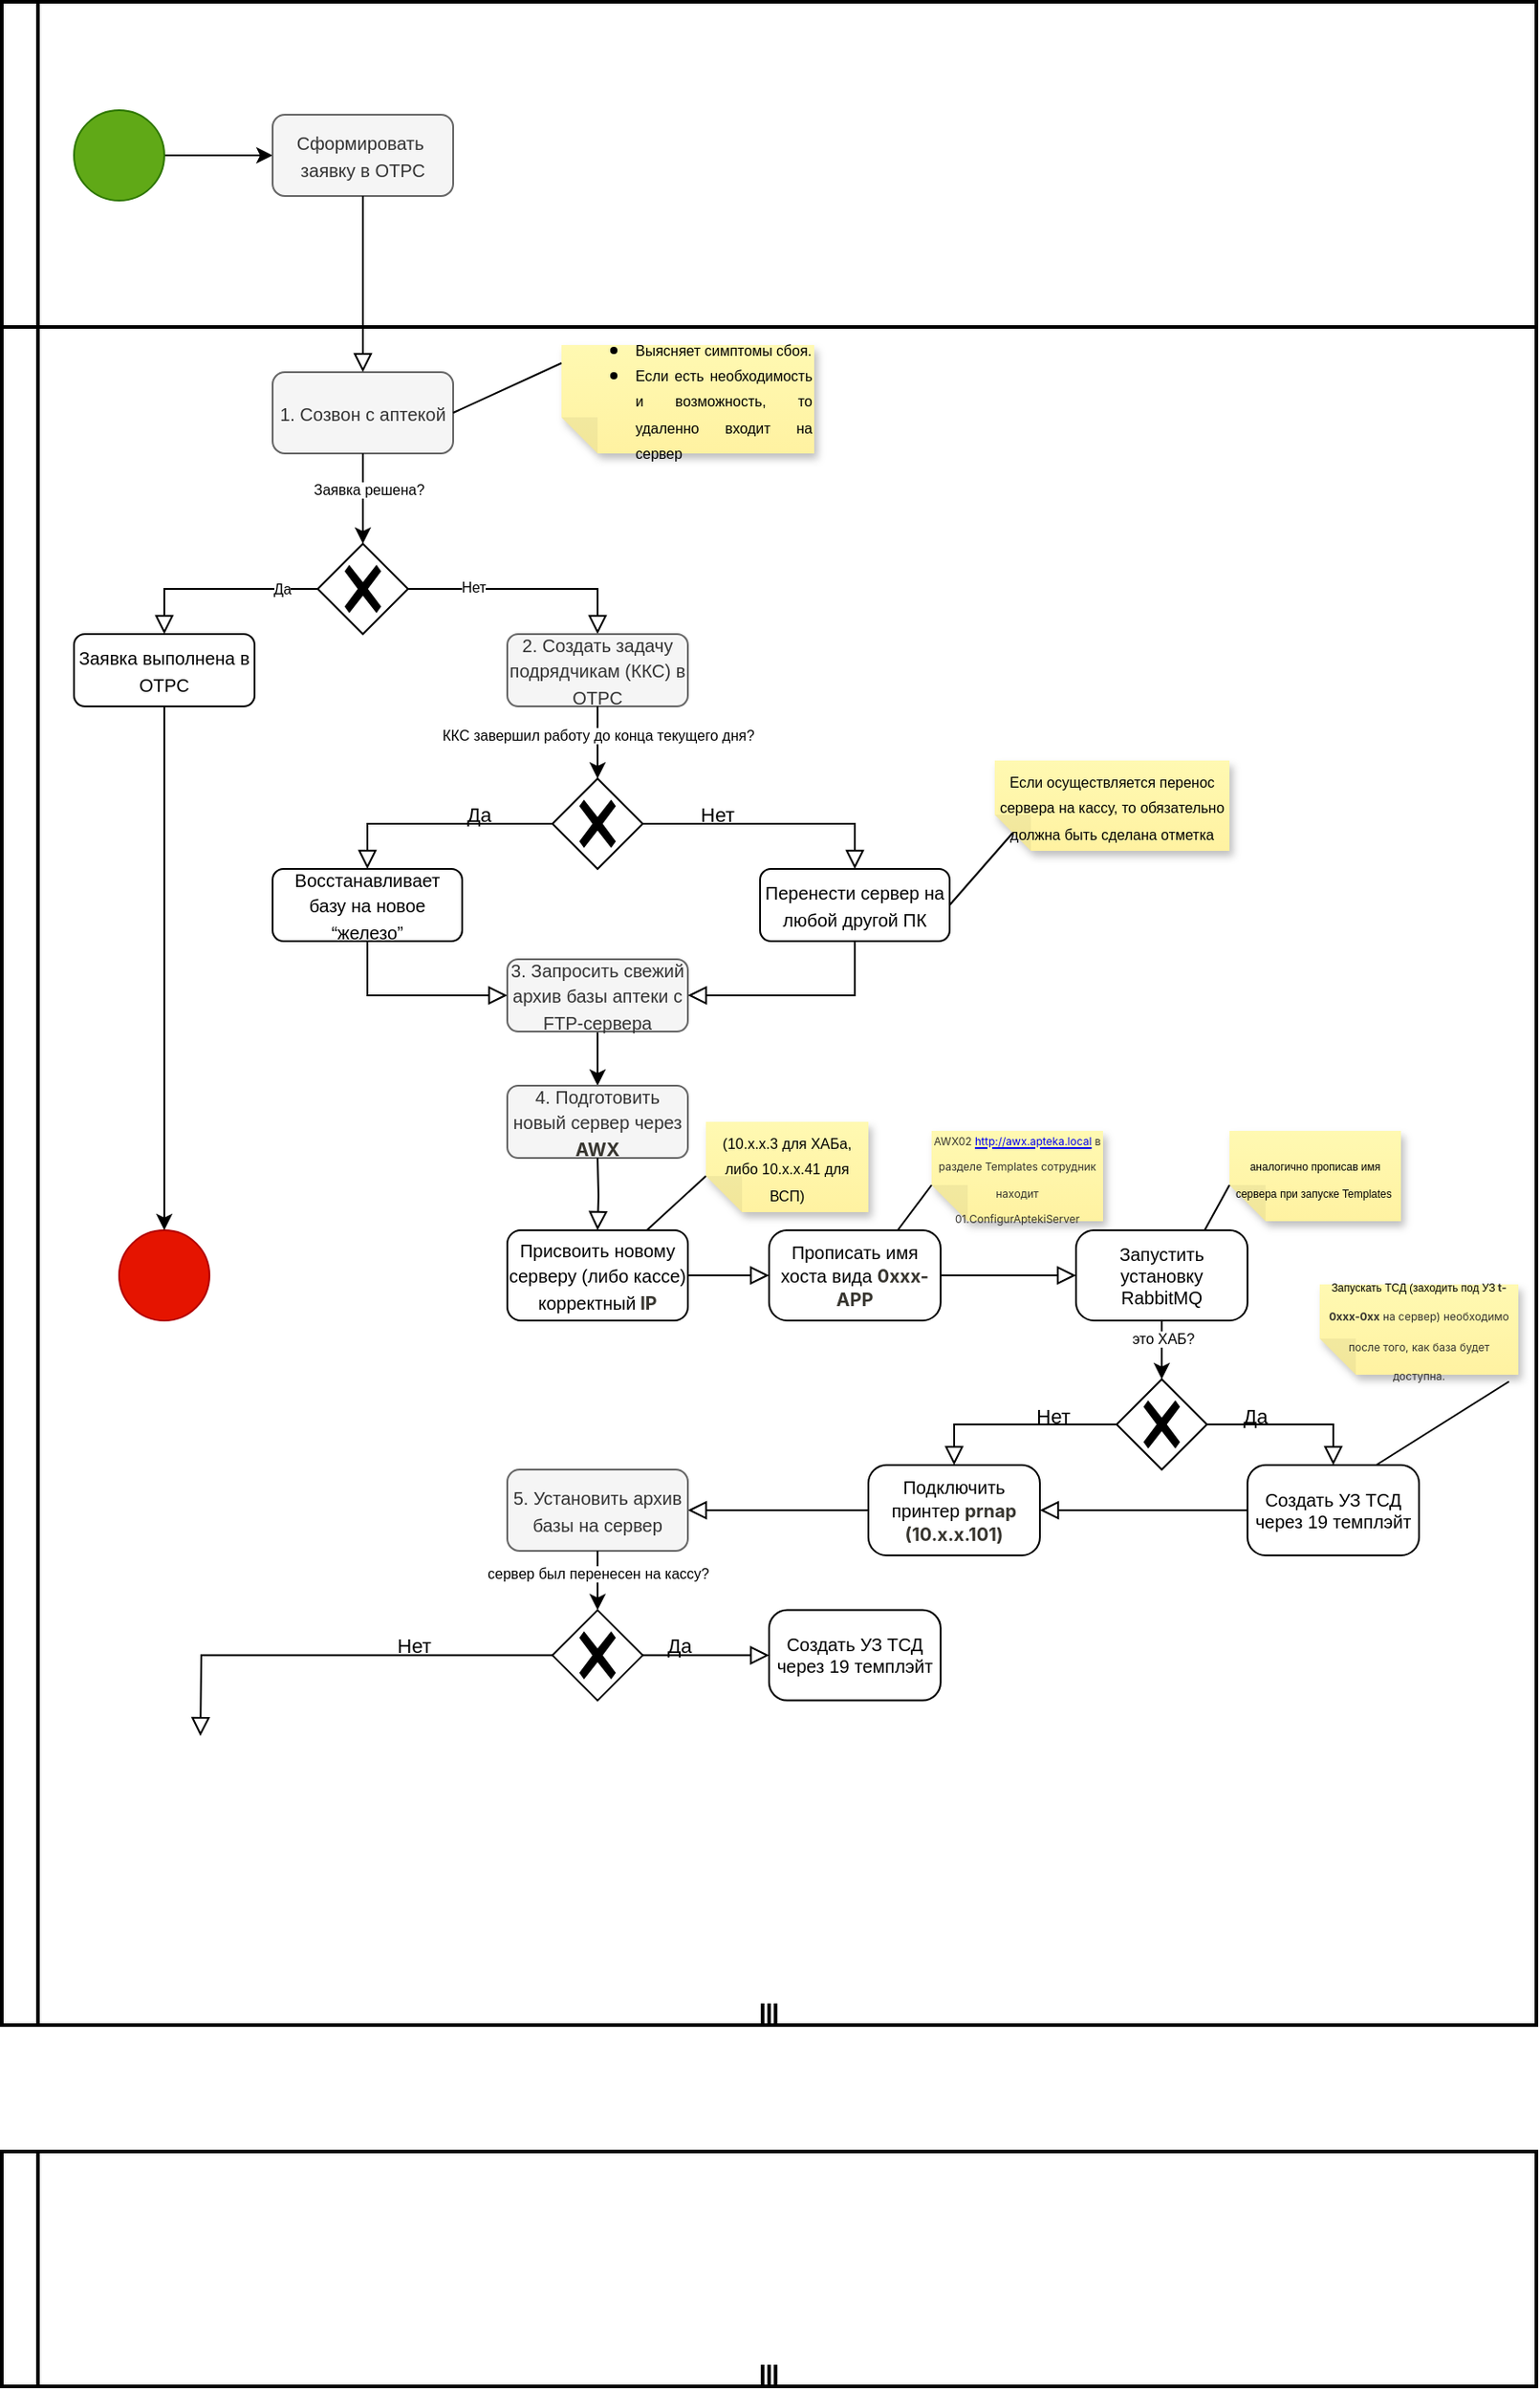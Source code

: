 <mxfile version="20.8.20" type="github">
  <diagram id="C5RBs43oDa-KdzZeNtuy" name="Page-1">
    <mxGraphModel dx="1050" dy="549" grid="1" gridSize="10" guides="1" tooltips="1" connect="1" arrows="1" fold="1" page="1" pageScale="1" pageWidth="827" pageHeight="1169" math="0" shadow="0">
      <root>
        <mxCell id="WIyWlLk6GJQsqaUBKTNV-0" />
        <mxCell id="WIyWlLk6GJQsqaUBKTNV-1" parent="WIyWlLk6GJQsqaUBKTNV-0" />
        <mxCell id="C5A7Oztx9Ih_jh3PP3EU-0" value="" style="swimlane;html=1;startSize=20;fontStyle=0;collapsible=0;horizontal=0;swimlaneLine=1;swimlaneFillColor=#ffffff;strokeWidth=2;whiteSpace=wrap;" parent="WIyWlLk6GJQsqaUBKTNV-1" vertex="1">
          <mxGeometry x="40" y="40" width="850" height="180" as="geometry" />
        </mxCell>
        <mxCell id="C5A7Oztx9Ih_jh3PP3EU-7" style="edgeStyle=orthogonalEdgeStyle;rounded=0;orthogonalLoop=1;jettySize=auto;html=1;" parent="C5A7Oztx9Ih_jh3PP3EU-0" source="C5A7Oztx9Ih_jh3PP3EU-5" edge="1">
          <mxGeometry relative="1" as="geometry">
            <mxPoint x="150" y="85" as="targetPoint" />
          </mxGeometry>
        </mxCell>
        <mxCell id="C5A7Oztx9Ih_jh3PP3EU-5" value="" style="points=[[0.145,0.145,0],[0.5,0,0],[0.855,0.145,0],[1,0.5,0],[0.855,0.855,0],[0.5,1,0],[0.145,0.855,0],[0,0.5,0]];shape=mxgraph.bpmn.event;html=1;verticalLabelPosition=bottom;labelBackgroundColor=#ffffff;verticalAlign=top;align=center;perimeter=ellipsePerimeter;outlineConnect=0;aspect=fixed;outline=standard;symbol=general;fillColor=#60a917;fontColor=#ffffff;strokeColor=#2D7600;" parent="C5A7Oztx9Ih_jh3PP3EU-0" vertex="1">
          <mxGeometry x="40" y="60" width="50" height="50" as="geometry" />
        </mxCell>
        <mxCell id="WIyWlLk6GJQsqaUBKTNV-11" value="&lt;font style=&quot;font-size: 10px;&quot;&gt;Сформировать&amp;nbsp; заявку в ОТРС&lt;/font&gt;" style="rounded=1;whiteSpace=wrap;html=1;fontSize=12;glass=0;strokeWidth=1;shadow=0;fillColor=#f5f5f5;fontColor=#333333;strokeColor=#666666;" parent="C5A7Oztx9Ih_jh3PP3EU-0" vertex="1">
          <mxGeometry x="150" y="62.5" width="100" height="45" as="geometry" />
        </mxCell>
        <mxCell id="C5A7Oztx9Ih_jh3PP3EU-3" value="" style="shape=mxgraph.bpmn.swimlane;html=1;startSize=20;horizontal=0;swimlaneLine=1;collapsible=0;fontStyle=0;swimlaneFillColor=#ffffff;strokeWidth=2;isCollection=1;whiteSpace=wrap;" parent="WIyWlLk6GJQsqaUBKTNV-1" vertex="1">
          <mxGeometry x="40" y="220" width="850" height="940" as="geometry" />
        </mxCell>
        <mxCell id="C5A7Oztx9Ih_jh3PP3EU-4" value="" style="shape=mxgraph.bpmn.swimlane;html=1;startSize=20;horizontal=0;swimlaneLine=1;collapsible=0;fontStyle=0;swimlaneFillColor=#ffffff;strokeWidth=2;isCollection=1;whiteSpace=wrap;" parent="WIyWlLk6GJQsqaUBKTNV-1" vertex="1">
          <mxGeometry x="40" y="1230" width="850" height="130" as="geometry" />
        </mxCell>
        <mxCell id="WIyWlLk6GJQsqaUBKTNV-3" value="&lt;font style=&quot;font-size: 10px;&quot;&gt;1. Созвон с аптекой&lt;/font&gt;" style="rounded=1;whiteSpace=wrap;html=1;fontSize=12;glass=0;strokeWidth=1;shadow=0;fillColor=#f5f5f5;fontColor=#333333;strokeColor=#666666;" parent="WIyWlLk6GJQsqaUBKTNV-1" vertex="1">
          <mxGeometry x="190" y="245" width="100" height="45" as="geometry" />
        </mxCell>
        <mxCell id="WIyWlLk6GJQsqaUBKTNV-2" value="" style="rounded=0;html=1;jettySize=auto;orthogonalLoop=1;fontSize=11;endArrow=block;endFill=0;endSize=8;strokeWidth=1;shadow=0;labelBackgroundColor=none;edgeStyle=orthogonalEdgeStyle;exitX=1;exitY=0.5;exitDx=0;exitDy=0;exitPerimeter=0;entryX=0.5;entryY=0;entryDx=0;entryDy=0;" parent="WIyWlLk6GJQsqaUBKTNV-1" source="C5A7Oztx9Ih_jh3PP3EU-13" target="C5A7Oztx9Ih_jh3PP3EU-11" edge="1">
          <mxGeometry relative="1" as="geometry" />
        </mxCell>
        <mxCell id="C5A7Oztx9Ih_jh3PP3EU-29" value="Нет" style="edgeLabel;html=1;align=center;verticalAlign=middle;resizable=0;points=[];fontSize=8;" parent="WIyWlLk6GJQsqaUBKTNV-2" vertex="1" connectable="0">
          <mxGeometry x="-0.446" y="1" relative="1" as="geometry">
            <mxPoint as="offset" />
          </mxGeometry>
        </mxCell>
        <mxCell id="WIyWlLk6GJQsqaUBKTNV-7" value="&lt;font style=&quot;font-size: 10px;&quot;&gt;Восстанавливает базу на новое “железо”&lt;/font&gt;" style="rounded=1;whiteSpace=wrap;html=1;fontSize=12;glass=0;strokeWidth=1;shadow=0;" parent="WIyWlLk6GJQsqaUBKTNV-1" vertex="1">
          <mxGeometry x="190" y="520" width="105" height="40" as="geometry" />
        </mxCell>
        <mxCell id="WIyWlLk6GJQsqaUBKTNV-5" value="Да" style="edgeStyle=orthogonalEdgeStyle;rounded=0;html=1;jettySize=auto;orthogonalLoop=1;fontSize=11;endArrow=block;endFill=0;endSize=8;strokeWidth=1;shadow=0;labelBackgroundColor=none;exitX=0;exitY=0.5;exitDx=0;exitDy=0;exitPerimeter=0;entryX=0.5;entryY=0;entryDx=0;entryDy=0;" parent="WIyWlLk6GJQsqaUBKTNV-1" source="C5A7Oztx9Ih_jh3PP3EU-31" target="WIyWlLk6GJQsqaUBKTNV-7" edge="1">
          <mxGeometry x="-0.357" y="-5" relative="1" as="geometry">
            <mxPoint as="offset" />
          </mxGeometry>
        </mxCell>
        <mxCell id="WIyWlLk6GJQsqaUBKTNV-8" value="" style="rounded=0;html=1;jettySize=auto;orthogonalLoop=1;fontSize=11;endArrow=block;endFill=0;endSize=8;strokeWidth=1;shadow=0;labelBackgroundColor=none;edgeStyle=orthogonalEdgeStyle;startArrow=none;exitX=0.5;exitY=1;exitDx=0;exitDy=0;entryX=0.5;entryY=0;entryDx=0;entryDy=0;" parent="WIyWlLk6GJQsqaUBKTNV-1" source="WIyWlLk6GJQsqaUBKTNV-11" target="WIyWlLk6GJQsqaUBKTNV-3" edge="1">
          <mxGeometry x="-0.5" y="10" relative="1" as="geometry">
            <mxPoint as="offset" />
            <mxPoint x="230" y="270" as="sourcePoint" />
            <mxPoint x="310" y="190" as="targetPoint" />
          </mxGeometry>
        </mxCell>
        <mxCell id="C5A7Oztx9Ih_jh3PP3EU-9" value="&lt;font style=&quot;font-size: 10px;&quot;&gt;Заявка выполнена в ОТРС&lt;/font&gt;" style="rounded=1;whiteSpace=wrap;html=1;fontSize=12;glass=0;strokeWidth=1;shadow=0;" parent="WIyWlLk6GJQsqaUBKTNV-1" vertex="1">
          <mxGeometry x="80" y="390" width="100" height="40" as="geometry" />
        </mxCell>
        <mxCell id="C5A7Oztx9Ih_jh3PP3EU-11" value="&lt;font style=&quot;font-size: 10px;&quot;&gt;2. Создать задачу подрядчикам (ККС) в ОТРС&lt;/font&gt;" style="rounded=1;whiteSpace=wrap;html=1;fontSize=12;glass=0;strokeWidth=1;shadow=0;fillColor=#f5f5f5;fontColor=#333333;strokeColor=#666666;" parent="WIyWlLk6GJQsqaUBKTNV-1" vertex="1">
          <mxGeometry x="320" y="390" width="100" height="40" as="geometry" />
        </mxCell>
        <mxCell id="C5A7Oztx9Ih_jh3PP3EU-12" value="" style="rounded=0;html=1;jettySize=auto;orthogonalLoop=1;fontSize=11;endArrow=block;endFill=0;endSize=8;strokeWidth=1;shadow=0;labelBackgroundColor=none;edgeStyle=orthogonalEdgeStyle;startArrow=none;entryX=0.5;entryY=0;entryDx=0;entryDy=0;exitX=0;exitY=0.5;exitDx=0;exitDy=0;exitPerimeter=0;" parent="WIyWlLk6GJQsqaUBKTNV-1" source="C5A7Oztx9Ih_jh3PP3EU-13" target="C5A7Oztx9Ih_jh3PP3EU-9" edge="1">
          <mxGeometry x="-0.5" y="10" relative="1" as="geometry">
            <mxPoint as="offset" />
            <mxPoint x="250" y="390" as="sourcePoint" />
            <mxPoint x="310" y="415" as="targetPoint" />
          </mxGeometry>
        </mxCell>
        <mxCell id="C5A7Oztx9Ih_jh3PP3EU-28" value="Да" style="edgeLabel;html=1;align=center;verticalAlign=middle;resizable=0;points=[];fontSize=8;" parent="C5A7Oztx9Ih_jh3PP3EU-12" vertex="1" connectable="0">
          <mxGeometry x="-0.626" relative="1" as="geometry">
            <mxPoint as="offset" />
          </mxGeometry>
        </mxCell>
        <mxCell id="C5A7Oztx9Ih_jh3PP3EU-13" value="" style="points=[[0.25,0.25,0],[0.5,0,0],[0.75,0.25,0],[1,0.5,0],[0.75,0.75,0],[0.5,1,0],[0.25,0.75,0],[0,0.5,0]];shape=mxgraph.bpmn.gateway2;html=1;verticalLabelPosition=bottom;labelBackgroundColor=#ffffff;verticalAlign=top;align=center;perimeter=rhombusPerimeter;outlineConnect=0;outline=none;symbol=none;gwType=exclusive;" parent="WIyWlLk6GJQsqaUBKTNV-1" vertex="1">
          <mxGeometry x="215" y="340" width="50" height="50" as="geometry" />
        </mxCell>
        <mxCell id="C5A7Oztx9Ih_jh3PP3EU-14" value="&lt;div style=&quot;text-align: justify;&quot;&gt;&lt;ul&gt;&lt;li&gt;&lt;span style=&quot;background-color: initial;&quot;&gt;&lt;font style=&quot;font-size: 8px;&quot;&gt;Выясняет симптомы сбоя.&lt;/font&gt;&lt;/span&gt;&lt;/li&gt;&lt;li&gt;&lt;span style=&quot;background-color: initial;&quot;&gt;&lt;font style=&quot;font-size: 8px;&quot;&gt;Если есть необходимость и возможность, то удаленно входит на сервер&lt;/font&gt;&lt;/span&gt;&lt;/li&gt;&lt;/ul&gt;&lt;/div&gt;" style="shape=note;whiteSpace=wrap;html=1;backgroundOutline=1;fontColor=#000000;darkOpacity=0.05;fillColor=#FFF9B2;strokeColor=none;fillStyle=solid;direction=west;gradientDirection=north;gradientColor=#FFF2A1;shadow=1;size=20;pointerEvents=1;" parent="WIyWlLk6GJQsqaUBKTNV-1" vertex="1">
          <mxGeometry x="350" y="230" width="140" height="60" as="geometry" />
        </mxCell>
        <mxCell id="C5A7Oztx9Ih_jh3PP3EU-21" value="" style="endArrow=none;html=1;rounded=0;fontSize=8;entryX=0;entryY=0;entryDx=140;entryDy=50;entryPerimeter=0;exitX=1;exitY=0.5;exitDx=0;exitDy=0;" parent="WIyWlLk6GJQsqaUBKTNV-1" source="WIyWlLk6GJQsqaUBKTNV-3" target="C5A7Oztx9Ih_jh3PP3EU-14" edge="1">
          <mxGeometry width="50" height="50" relative="1" as="geometry">
            <mxPoint x="330" y="390" as="sourcePoint" />
            <mxPoint x="380" y="340" as="targetPoint" />
            <Array as="points" />
          </mxGeometry>
        </mxCell>
        <mxCell id="C5A7Oztx9Ih_jh3PP3EU-22" value="" style="points=[[0.145,0.145,0],[0.5,0,0],[0.855,0.145,0],[1,0.5,0],[0.855,0.855,0],[0.5,1,0],[0.145,0.855,0],[0,0.5,0]];shape=mxgraph.bpmn.event;html=1;verticalLabelPosition=bottom;labelBackgroundColor=#ffffff;verticalAlign=top;align=center;perimeter=ellipsePerimeter;outlineConnect=0;aspect=fixed;outline=standard;symbol=general;fillColor=#e51400;fontColor=#ffffff;strokeColor=#B20000;" parent="WIyWlLk6GJQsqaUBKTNV-1" vertex="1">
          <mxGeometry x="105" y="720" width="50" height="50" as="geometry" />
        </mxCell>
        <mxCell id="C5A7Oztx9Ih_jh3PP3EU-24" value="" style="edgeStyle=orthogonalEdgeStyle;rounded=0;orthogonalLoop=1;jettySize=auto;html=1;fontSize=8;exitX=0.5;exitY=1;exitDx=0;exitDy=0;entryX=0.5;entryY=0;entryDx=0;entryDy=0;entryPerimeter=0;" parent="WIyWlLk6GJQsqaUBKTNV-1" source="C5A7Oztx9Ih_jh3PP3EU-9" target="C5A7Oztx9Ih_jh3PP3EU-22" edge="1">
          <mxGeometry relative="1" as="geometry">
            <mxPoint x="200" y="135" as="sourcePoint" />
            <mxPoint x="140" y="135" as="targetPoint" />
            <Array as="points">
              <mxPoint x="130" y="510" />
              <mxPoint x="130" y="510" />
            </Array>
          </mxGeometry>
        </mxCell>
        <mxCell id="C5A7Oztx9Ih_jh3PP3EU-26" value="" style="edgeStyle=orthogonalEdgeStyle;rounded=0;orthogonalLoop=1;jettySize=auto;html=1;fontSize=8;exitX=0.5;exitY=1;exitDx=0;exitDy=0;" parent="WIyWlLk6GJQsqaUBKTNV-1" source="WIyWlLk6GJQsqaUBKTNV-3" target="C5A7Oztx9Ih_jh3PP3EU-13" edge="1">
          <mxGeometry relative="1" as="geometry">
            <mxPoint x="250" y="95" as="sourcePoint" />
            <mxPoint x="105" y="100" as="targetPoint" />
            <Array as="points" />
          </mxGeometry>
        </mxCell>
        <mxCell id="C5A7Oztx9Ih_jh3PP3EU-27" value="Заявка решена?" style="edgeLabel;html=1;align=center;verticalAlign=middle;resizable=0;points=[];fontSize=8;" parent="C5A7Oztx9Ih_jh3PP3EU-26" vertex="1" connectable="0">
          <mxGeometry x="0.139" y="1" relative="1" as="geometry">
            <mxPoint x="2" y="-9" as="offset" />
          </mxGeometry>
        </mxCell>
        <mxCell id="C5A7Oztx9Ih_jh3PP3EU-31" value="" style="points=[[0.25,0.25,0],[0.5,0,0],[0.75,0.25,0],[1,0.5,0],[0.75,0.75,0],[0.5,1,0],[0.25,0.75,0],[0,0.5,0]];shape=mxgraph.bpmn.gateway2;html=1;verticalLabelPosition=bottom;labelBackgroundColor=#ffffff;verticalAlign=top;align=center;perimeter=rhombusPerimeter;outlineConnect=0;outline=none;symbol=none;gwType=exclusive;" parent="WIyWlLk6GJQsqaUBKTNV-1" vertex="1">
          <mxGeometry x="345" y="470" width="50" height="50" as="geometry" />
        </mxCell>
        <mxCell id="C5A7Oztx9Ih_jh3PP3EU-32" value="" style="edgeStyle=orthogonalEdgeStyle;rounded=0;orthogonalLoop=1;jettySize=auto;html=1;fontSize=8;entryX=0.5;entryY=0;entryDx=0;entryDy=0;entryPerimeter=0;exitX=0.5;exitY=1;exitDx=0;exitDy=0;" parent="WIyWlLk6GJQsqaUBKTNV-1" source="C5A7Oztx9Ih_jh3PP3EU-11" target="C5A7Oztx9Ih_jh3PP3EU-31" edge="1">
          <mxGeometry relative="1" as="geometry">
            <mxPoint x="260" y="320" as="sourcePoint" />
            <mxPoint x="260" y="360" as="targetPoint" />
            <Array as="points" />
          </mxGeometry>
        </mxCell>
        <mxCell id="C5A7Oztx9Ih_jh3PP3EU-33" value="ККС&amp;nbsp;завершил работу до конца текущего дня?" style="edgeLabel;html=1;align=center;verticalAlign=middle;resizable=0;points=[];fontSize=8;" parent="C5A7Oztx9Ih_jh3PP3EU-32" vertex="1" connectable="0">
          <mxGeometry x="0.139" y="1" relative="1" as="geometry">
            <mxPoint x="-1" y="-7" as="offset" />
          </mxGeometry>
        </mxCell>
        <mxCell id="C5A7Oztx9Ih_jh3PP3EU-34" value="&lt;font style=&quot;font-size: 10px;&quot;&gt;Перенести сервер на любой другой ПК&lt;/font&gt;" style="rounded=1;whiteSpace=wrap;html=1;fontSize=12;glass=0;strokeWidth=1;shadow=0;" parent="WIyWlLk6GJQsqaUBKTNV-1" vertex="1">
          <mxGeometry x="460" y="520" width="105" height="40" as="geometry" />
        </mxCell>
        <mxCell id="C5A7Oztx9Ih_jh3PP3EU-35" value="Нет" style="edgeStyle=orthogonalEdgeStyle;rounded=0;html=1;jettySize=auto;orthogonalLoop=1;fontSize=11;endArrow=block;endFill=0;endSize=8;strokeWidth=1;shadow=0;labelBackgroundColor=none;exitX=1;exitY=0.5;exitDx=0;exitDy=0;exitPerimeter=0;entryX=0.5;entryY=0;entryDx=0;entryDy=0;" parent="WIyWlLk6GJQsqaUBKTNV-1" source="C5A7Oztx9Ih_jh3PP3EU-31" target="C5A7Oztx9Ih_jh3PP3EU-34" edge="1">
          <mxGeometry x="-0.428" y="5" relative="1" as="geometry">
            <mxPoint as="offset" />
            <mxPoint x="375" y="525" as="sourcePoint" />
            <mxPoint x="253" y="550" as="targetPoint" />
          </mxGeometry>
        </mxCell>
        <mxCell id="C5A7Oztx9Ih_jh3PP3EU-37" value="&lt;font style=&quot;font-size: 8px;&quot;&gt;Если осуществляется перенос сервера на кассу, то обязательно должна быть сделана отметка&lt;/font&gt;&lt;div style=&quot;text-align: justify;&quot;&gt;&lt;/div&gt;" style="shape=note;whiteSpace=wrap;html=1;backgroundOutline=1;fontColor=#000000;darkOpacity=0.05;fillColor=#FFF9B2;strokeColor=none;fillStyle=solid;direction=west;gradientDirection=north;gradientColor=#FFF2A1;shadow=1;size=20;pointerEvents=1;" parent="WIyWlLk6GJQsqaUBKTNV-1" vertex="1">
          <mxGeometry x="590" y="460" width="130" height="50" as="geometry" />
        </mxCell>
        <mxCell id="C5A7Oztx9Ih_jh3PP3EU-38" value="" style="endArrow=none;html=1;rounded=0;fontSize=8;exitX=1;exitY=0.5;exitDx=0;exitDy=0;entryX=0;entryY=0;entryDx=120;entryDy=10;entryPerimeter=0;" parent="WIyWlLk6GJQsqaUBKTNV-1" target="C5A7Oztx9Ih_jh3PP3EU-37" edge="1" source="C5A7Oztx9Ih_jh3PP3EU-34">
          <mxGeometry width="50" height="50" relative="1" as="geometry">
            <mxPoint x="575" y="545" as="sourcePoint" />
            <mxPoint x="645" y="600" as="targetPoint" />
            <Array as="points" />
          </mxGeometry>
        </mxCell>
        <mxCell id="N8hNgVqGAcsOZj0EHUHV-7" style="edgeStyle=orthogonalEdgeStyle;rounded=0;orthogonalLoop=1;jettySize=auto;html=1;fontSize=10;" edge="1" parent="WIyWlLk6GJQsqaUBKTNV-1" source="N8hNgVqGAcsOZj0EHUHV-1" target="N8hNgVqGAcsOZj0EHUHV-2">
          <mxGeometry relative="1" as="geometry" />
        </mxCell>
        <mxCell id="N8hNgVqGAcsOZj0EHUHV-1" value="&lt;font style=&quot;font-size: 10px;&quot;&gt;&lt;font style=&quot;&quot;&gt;3. Запросить&amp;nbsp;&lt;/font&gt;свежий архив базы аптеки с FTP-сервера&lt;/font&gt;" style="rounded=1;whiteSpace=wrap;html=1;fontSize=12;glass=0;strokeWidth=1;shadow=0;fillColor=#f5f5f5;fontColor=#333333;strokeColor=#666666;" vertex="1" parent="WIyWlLk6GJQsqaUBKTNV-1">
          <mxGeometry x="320" y="570" width="100" height="40" as="geometry" />
        </mxCell>
        <mxCell id="N8hNgVqGAcsOZj0EHUHV-2" value="&lt;font style=&quot;font-size: 10px;&quot;&gt;&lt;font style=&quot;&quot;&gt;4.&amp;nbsp;&lt;/font&gt;Подготовить новый сервер через &lt;strong style=&quot;box-sizing: border-box; -webkit-print-color-adjust: exact; color: rgb(55, 53, 47); font-family: ui-sans-serif, -apple-system, BlinkMacSystemFont, &amp;quot;Segoe UI&amp;quot;, Helvetica, &amp;quot;Apple Color Emoji&amp;quot;, Arial, sans-serif, &amp;quot;Segoe UI Emoji&amp;quot;, &amp;quot;Segoe UI Symbol&amp;quot;; text-align: left;&quot;&gt;AWX&lt;/strong&gt;&lt;/font&gt;" style="rounded=1;whiteSpace=wrap;html=1;fontSize=12;glass=0;strokeWidth=1;shadow=0;fillColor=#f5f5f5;fontColor=#333333;strokeColor=#666666;" vertex="1" parent="WIyWlLk6GJQsqaUBKTNV-1">
          <mxGeometry x="320" y="640" width="100" height="40" as="geometry" />
        </mxCell>
        <mxCell id="N8hNgVqGAcsOZj0EHUHV-5" value="" style="edgeStyle=orthogonalEdgeStyle;rounded=0;html=1;jettySize=auto;orthogonalLoop=1;fontSize=11;endArrow=block;endFill=0;endSize=8;strokeWidth=1;shadow=0;labelBackgroundColor=none;exitX=0.5;exitY=1;exitDx=0;exitDy=0;entryX=0;entryY=0.5;entryDx=0;entryDy=0;" edge="1" parent="WIyWlLk6GJQsqaUBKTNV-1" source="WIyWlLk6GJQsqaUBKTNV-7" target="N8hNgVqGAcsOZj0EHUHV-1">
          <mxGeometry x="-0.303" y="-10" relative="1" as="geometry">
            <mxPoint as="offset" />
            <mxPoint x="355" y="505" as="sourcePoint" />
            <mxPoint x="253" y="530" as="targetPoint" />
          </mxGeometry>
        </mxCell>
        <mxCell id="N8hNgVqGAcsOZj0EHUHV-6" value="" style="edgeStyle=orthogonalEdgeStyle;rounded=0;html=1;jettySize=auto;orthogonalLoop=1;fontSize=11;endArrow=block;endFill=0;endSize=8;strokeWidth=1;shadow=0;labelBackgroundColor=none;exitX=0.5;exitY=1;exitDx=0;exitDy=0;entryX=1;entryY=0.5;entryDx=0;entryDy=0;" edge="1" parent="WIyWlLk6GJQsqaUBKTNV-1" source="C5A7Oztx9Ih_jh3PP3EU-34" target="N8hNgVqGAcsOZj0EHUHV-1">
          <mxGeometry x="-0.303" y="-10" relative="1" as="geometry">
            <mxPoint as="offset" />
            <mxPoint x="253" y="570" as="sourcePoint" />
            <mxPoint x="330" y="600" as="targetPoint" />
          </mxGeometry>
        </mxCell>
        <mxCell id="N8hNgVqGAcsOZj0EHUHV-8" value="&lt;font style=&quot;font-size: 10px;&quot;&gt;Прописать имя хоста вида &lt;strong style=&quot;box-sizing: border-box; -webkit-print-color-adjust: exact; color: rgb(55, 53, 47); font-family: ui-sans-serif, -apple-system, BlinkMacSystemFont, &amp;quot;Segoe UI&amp;quot;, Helvetica, &amp;quot;Apple Color Emoji&amp;quot;, Arial, sans-serif, &amp;quot;Segoe UI Emoji&amp;quot;, &amp;quot;Segoe UI Symbol&amp;quot;; text-align: left;&quot;&gt;0xxx-APP&lt;/strong&gt;&lt;/font&gt;" style="points=[[0.25,0,0],[0.5,0,0],[0.75,0,0],[1,0.25,0],[1,0.5,0],[1,0.75,0],[0.75,1,0],[0.5,1,0],[0.25,1,0],[0,0.75,0],[0,0.5,0],[0,0.25,0]];shape=mxgraph.bpmn.task;whiteSpace=wrap;rectStyle=rounded;size=10;html=1;taskMarker=abstract;fontSize=10;" vertex="1" parent="WIyWlLk6GJQsqaUBKTNV-1">
          <mxGeometry x="465" y="720" width="95" height="50" as="geometry" />
        </mxCell>
        <mxCell id="N8hNgVqGAcsOZj0EHUHV-10" value="&lt;font style=&quot;font-size: 8px;&quot;&gt;(10.x.x.3 для ХАБа, либо 10.x.x.41 для ВСП)&lt;/font&gt;&lt;br&gt;&lt;div style=&quot;text-align: justify;&quot;&gt;&lt;/div&gt;" style="shape=note;whiteSpace=wrap;html=1;backgroundOutline=1;fontColor=#000000;darkOpacity=0.05;fillColor=#FFF9B2;strokeColor=none;fillStyle=solid;direction=west;gradientDirection=north;gradientColor=#FFF2A1;shadow=1;size=20;pointerEvents=1;" vertex="1" parent="WIyWlLk6GJQsqaUBKTNV-1">
          <mxGeometry x="430" y="660" width="90" height="50" as="geometry" />
        </mxCell>
        <mxCell id="N8hNgVqGAcsOZj0EHUHV-11" value="" style="endArrow=none;html=1;rounded=0;fontSize=8;entryX=0;entryY=0;entryDx=90;entryDy=20;entryPerimeter=0;" edge="1" parent="WIyWlLk6GJQsqaUBKTNV-1" target="N8hNgVqGAcsOZj0EHUHV-10" source="N8hNgVqGAcsOZj0EHUHV-12">
          <mxGeometry width="50" height="50" relative="1" as="geometry">
            <mxPoint x="420" y="750" as="sourcePoint" />
            <mxPoint x="500" y="810" as="targetPoint" />
            <Array as="points" />
          </mxGeometry>
        </mxCell>
        <mxCell id="N8hNgVqGAcsOZj0EHUHV-12" value="&lt;font style=&quot;font-size: 10px;&quot;&gt;Присвоить новому серверу (либо кассе) корректный&lt;strong style=&quot;border-color: var(--border-color); box-sizing: border-box; -webkit-print-color-adjust: exact; color: rgb(55, 53, 47); font-family: ui-sans-serif, -apple-system, BlinkMacSystemFont, &amp;quot;Segoe UI&amp;quot;, Helvetica, &amp;quot;Apple Color Emoji&amp;quot;, Arial, sans-serif, &amp;quot;Segoe UI Emoji&amp;quot;, &amp;quot;Segoe UI Symbol&amp;quot;; text-align: left;&quot;&gt;&amp;nbsp;IP&lt;/strong&gt;&lt;/font&gt;" style="rounded=1;whiteSpace=wrap;html=1;fontSize=12;glass=0;strokeWidth=1;shadow=0;" vertex="1" parent="WIyWlLk6GJQsqaUBKTNV-1">
          <mxGeometry x="320" y="720" width="100" height="50" as="geometry" />
        </mxCell>
        <mxCell id="N8hNgVqGAcsOZj0EHUHV-13" value="&lt;font style=&quot;font-size: 6px;&quot;&gt;&lt;span style=&quot;box-sizing: border-box; -webkit-print-color-adjust: exact; color: rgb(55, 53, 47); font-family: ui-sans-serif, -apple-system, BlinkMacSystemFont, &amp;quot;Segoe UI&amp;quot;, Helvetica, &amp;quot;Apple Color Emoji&amp;quot;, Arial, sans-serif, &amp;quot;Segoe UI Emoji&amp;quot;, &amp;quot;Segoe UI Symbol&amp;quot;; text-align: left;&quot;&gt;AWX02&amp;nbsp;&lt;/span&gt;&lt;a style=&quot;box-sizing: border-box; -webkit-print-color-adjust: exact; font-family: ui-sans-serif, -apple-system, BlinkMacSystemFont, &amp;quot;Segoe UI&amp;quot;, Helvetica, &amp;quot;Apple Color Emoji&amp;quot;, Arial, sans-serif, &amp;quot;Segoe UI Emoji&amp;quot;, &amp;quot;Segoe UI Symbol&amp;quot;; text-align: left;&quot; href=&quot;http://awx.apteka.local/&quot;&gt;http://awx.apteka.local&lt;/a&gt;&lt;span style=&quot;color: rgb(55, 53, 47); font-family: ui-sans-serif, -apple-system, BlinkMacSystemFont, &amp;quot;Segoe UI&amp;quot;, Helvetica, &amp;quot;Apple Color Emoji&amp;quot;, Arial, sans-serif, &amp;quot;Segoe UI Emoji&amp;quot;, &amp;quot;Segoe UI Symbol&amp;quot;; text-align: left;&quot;&gt;&amp;nbsp;в разделе &lt;/span&gt;&lt;span style=&quot;box-sizing: border-box; -webkit-print-color-adjust: exact; color: rgb(55, 53, 47); font-family: ui-sans-serif, -apple-system, BlinkMacSystemFont, &amp;quot;Segoe UI&amp;quot;, Helvetica, &amp;quot;Apple Color Emoji&amp;quot;, Arial, sans-serif, &amp;quot;Segoe UI Emoji&amp;quot;, &amp;quot;Segoe UI Symbol&amp;quot;; text-align: left;&quot;&gt;Templates &lt;/span&gt;&lt;span style=&quot;color: rgb(55, 53, 47); font-family: ui-sans-serif, -apple-system, BlinkMacSystemFont, &amp;quot;Segoe UI&amp;quot;, Helvetica, &amp;quot;Apple Color Emoji&amp;quot;, Arial, sans-serif, &amp;quot;Segoe UI Emoji&amp;quot;, &amp;quot;Segoe UI Symbol&amp;quot;; text-align: left;&quot;&gt;сотрудник находит &lt;/span&gt;&lt;span style=&quot;box-sizing: border-box; -webkit-print-color-adjust: exact; color: rgb(55, 53, 47); font-family: ui-sans-serif, -apple-system, BlinkMacSystemFont, &amp;quot;Segoe UI&amp;quot;, Helvetica, &amp;quot;Apple Color Emoji&amp;quot;, Arial, sans-serif, &amp;quot;Segoe UI Emoji&amp;quot;, &amp;quot;Segoe UI Symbol&amp;quot;; text-align: left;&quot;&gt;01.ConfigurAptekiServer&lt;/span&gt;&lt;/font&gt;&lt;br&gt;&lt;div style=&quot;text-align: justify;&quot;&gt;&lt;/div&gt;" style="shape=note;whiteSpace=wrap;html=1;backgroundOutline=1;fontColor=#000000;darkOpacity=0.05;fillColor=#FFF9B2;strokeColor=none;fillStyle=solid;direction=west;gradientDirection=north;gradientColor=#FFF2A1;shadow=1;size=20;pointerEvents=1;" vertex="1" parent="WIyWlLk6GJQsqaUBKTNV-1">
          <mxGeometry x="555" y="665" width="95" height="50" as="geometry" />
        </mxCell>
        <mxCell id="N8hNgVqGAcsOZj0EHUHV-14" value="" style="endArrow=none;html=1;rounded=0;fontSize=8;exitX=0.75;exitY=0;exitDx=0;exitDy=0;entryX=0;entryY=0;entryDx=95;entryDy=20;entryPerimeter=0;exitPerimeter=0;" edge="1" parent="WIyWlLk6GJQsqaUBKTNV-1" target="N8hNgVqGAcsOZj0EHUHV-13" source="N8hNgVqGAcsOZj0EHUHV-8">
          <mxGeometry width="50" height="50" relative="1" as="geometry">
            <mxPoint x="585" y="735" as="sourcePoint" />
            <mxPoint x="665" y="800" as="targetPoint" />
            <Array as="points" />
          </mxGeometry>
        </mxCell>
        <mxCell id="N8hNgVqGAcsOZj0EHUHV-15" value="Запустить установку RabbitMQ" style="points=[[0.25,0,0],[0.5,0,0],[0.75,0,0],[1,0.25,0],[1,0.5,0],[1,0.75,0],[0.75,1,0],[0.5,1,0],[0.25,1,0],[0,0.75,0],[0,0.5,0],[0,0.25,0]];shape=mxgraph.bpmn.task;whiteSpace=wrap;rectStyle=rounded;size=10;html=1;taskMarker=abstract;fontSize=10;" vertex="1" parent="WIyWlLk6GJQsqaUBKTNV-1">
          <mxGeometry x="635" y="720" width="95" height="50" as="geometry" />
        </mxCell>
        <mxCell id="N8hNgVqGAcsOZj0EHUHV-16" value="&lt;font style=&quot;font-size: 6px;&quot;&gt;&lt;font style=&quot;&quot;&gt;аналогично прописав имя сервера при запуске&amp;nbsp;&lt;/font&gt;Templates&amp;nbsp;&lt;/font&gt;&lt;br&gt;&lt;div style=&quot;text-align: justify;&quot;&gt;&lt;/div&gt;" style="shape=note;whiteSpace=wrap;html=1;backgroundOutline=1;fontColor=#000000;darkOpacity=0.05;fillColor=#FFF9B2;strokeColor=none;fillStyle=solid;direction=west;gradientDirection=north;gradientColor=#FFF2A1;shadow=1;size=20;pointerEvents=1;" vertex="1" parent="WIyWlLk6GJQsqaUBKTNV-1">
          <mxGeometry x="720" y="665" width="95" height="50" as="geometry" />
        </mxCell>
        <mxCell id="N8hNgVqGAcsOZj0EHUHV-17" value="" style="endArrow=none;html=1;rounded=0;fontSize=8;exitX=0.75;exitY=0;exitDx=0;exitDy=0;entryX=0;entryY=0;entryDx=95;entryDy=20;entryPerimeter=0;exitPerimeter=0;" edge="1" parent="WIyWlLk6GJQsqaUBKTNV-1" target="N8hNgVqGAcsOZj0EHUHV-16" source="N8hNgVqGAcsOZj0EHUHV-15">
          <mxGeometry width="50" height="50" relative="1" as="geometry">
            <mxPoint x="745" y="735" as="sourcePoint" />
            <mxPoint x="825" y="800" as="targetPoint" />
            <Array as="points" />
          </mxGeometry>
        </mxCell>
        <mxCell id="N8hNgVqGAcsOZj0EHUHV-22" value="Нет" style="edgeStyle=orthogonalEdgeStyle;rounded=0;html=1;jettySize=auto;orthogonalLoop=1;fontSize=11;endArrow=block;endFill=0;endSize=8;strokeWidth=1;shadow=0;labelBackgroundColor=none;exitX=0;exitY=0.5;exitDx=0;exitDy=0;exitPerimeter=0;entryX=0.5;entryY=0;entryDx=0;entryDy=0;entryPerimeter=0;" edge="1" parent="WIyWlLk6GJQsqaUBKTNV-1" source="N8hNgVqGAcsOZj0EHUHV-23" target="N8hNgVqGAcsOZj0EHUHV-32">
          <mxGeometry x="-0.357" y="-5" relative="1" as="geometry">
            <mxPoint as="offset" />
            <mxPoint x="570" y="860" as="targetPoint" />
          </mxGeometry>
        </mxCell>
        <mxCell id="N8hNgVqGAcsOZj0EHUHV-23" value="" style="points=[[0.25,0.25,0],[0.5,0,0],[0.75,0.25,0],[1,0.5,0],[0.75,0.75,0],[0.5,1,0],[0.25,0.75,0],[0,0.5,0]];shape=mxgraph.bpmn.gateway2;html=1;verticalLabelPosition=bottom;labelBackgroundColor=#ffffff;verticalAlign=top;align=center;perimeter=rhombusPerimeter;outlineConnect=0;outline=none;symbol=none;gwType=exclusive;" vertex="1" parent="WIyWlLk6GJQsqaUBKTNV-1">
          <mxGeometry x="657.5" y="802.5" width="50" height="50" as="geometry" />
        </mxCell>
        <mxCell id="N8hNgVqGAcsOZj0EHUHV-24" value="" style="edgeStyle=orthogonalEdgeStyle;rounded=0;orthogonalLoop=1;jettySize=auto;html=1;fontSize=8;entryX=0.5;entryY=0;entryDx=0;entryDy=0;entryPerimeter=0;exitX=0.5;exitY=1;exitDx=0;exitDy=0;exitPerimeter=0;" edge="1" parent="WIyWlLk6GJQsqaUBKTNV-1" target="N8hNgVqGAcsOZj0EHUHV-23" source="N8hNgVqGAcsOZj0EHUHV-15">
          <mxGeometry relative="1" as="geometry">
            <mxPoint x="697" y="770" as="sourcePoint" />
            <mxPoint x="587" y="700" as="targetPoint" />
            <Array as="points" />
          </mxGeometry>
        </mxCell>
        <mxCell id="N8hNgVqGAcsOZj0EHUHV-25" value="это ХАБ?" style="edgeLabel;html=1;align=center;verticalAlign=middle;resizable=0;points=[];fontSize=8;" vertex="1" connectable="0" parent="N8hNgVqGAcsOZj0EHUHV-24">
          <mxGeometry x="0.139" y="1" relative="1" as="geometry">
            <mxPoint x="-1" y="-9" as="offset" />
          </mxGeometry>
        </mxCell>
        <mxCell id="N8hNgVqGAcsOZj0EHUHV-26" value="Да" style="edgeStyle=orthogonalEdgeStyle;rounded=0;html=1;jettySize=auto;orthogonalLoop=1;fontSize=11;endArrow=block;endFill=0;endSize=8;strokeWidth=1;shadow=0;labelBackgroundColor=none;exitX=1;exitY=0.5;exitDx=0;exitDy=0;exitPerimeter=0;entryX=0.5;entryY=0;entryDx=0;entryDy=0;entryPerimeter=0;" edge="1" parent="WIyWlLk6GJQsqaUBKTNV-1" source="N8hNgVqGAcsOZj0EHUHV-23" target="N8hNgVqGAcsOZj0EHUHV-27">
          <mxGeometry x="-0.428" y="5" relative="1" as="geometry">
            <mxPoint as="offset" />
            <mxPoint x="702" y="865" as="sourcePoint" />
            <mxPoint x="840" y="860" as="targetPoint" />
          </mxGeometry>
        </mxCell>
        <mxCell id="N8hNgVqGAcsOZj0EHUHV-27" value="Создать УЗ ТСД через 19 темплэйт" style="points=[[0.25,0,0],[0.5,0,0],[0.75,0,0],[1,0.25,0],[1,0.5,0],[1,0.75,0],[0.75,1,0],[0.5,1,0],[0.25,1,0],[0,0.75,0],[0,0.5,0],[0,0.25,0]];shape=mxgraph.bpmn.task;whiteSpace=wrap;rectStyle=rounded;size=10;html=1;taskMarker=abstract;fontSize=10;" vertex="1" parent="WIyWlLk6GJQsqaUBKTNV-1">
          <mxGeometry x="730" y="850" width="95" height="50" as="geometry" />
        </mxCell>
        <mxCell id="N8hNgVqGAcsOZj0EHUHV-28" value="Создать УЗ ТСД через 19 темплэйт" style="points=[[0.25,0,0],[0.5,0,0],[0.75,0,0],[1,0.25,0],[1,0.5,0],[1,0.75,0],[0.75,1,0],[0.5,1,0],[0.25,1,0],[0,0.75,0],[0,0.5,0],[0,0.25,0]];shape=mxgraph.bpmn.task;whiteSpace=wrap;rectStyle=rounded;size=10;html=1;taskMarker=abstract;fontSize=10;" vertex="1" parent="WIyWlLk6GJQsqaUBKTNV-1">
          <mxGeometry x="465" y="930.31" width="95" height="50" as="geometry" />
        </mxCell>
        <mxCell id="N8hNgVqGAcsOZj0EHUHV-30" value="&lt;p style=&quot;line-height: 120%;&quot;&gt;&lt;font style=&quot;font-size: 6px;&quot;&gt;Запускать ТСД (заходить под УЗ&lt;strong style=&quot;box-sizing: border-box; -webkit-print-color-adjust: exact; color: rgb(55, 53, 47); font-family: ui-sans-serif, -apple-system, BlinkMacSystemFont, &amp;quot;Segoe UI&amp;quot;, Helvetica, &amp;quot;Apple Color Emoji&amp;quot;, Arial, sans-serif, &amp;quot;Segoe UI Emoji&amp;quot;, &amp;quot;Segoe UI Symbol&amp;quot;; text-align: left;&quot;&gt; t-0xxx-0xx&lt;/strong&gt;&lt;span style=&quot;color: rgb(55, 53, 47); font-family: ui-sans-serif, -apple-system, BlinkMacSystemFont, &amp;quot;Segoe UI&amp;quot;, Helvetica, &amp;quot;Apple Color Emoji&amp;quot;, Arial, sans-serif, &amp;quot;Segoe UI Emoji&amp;quot;, &amp;quot;Segoe UI Symbol&amp;quot;; text-align: left;&quot;&gt; на сервер) необходимо после того, как база будет доступна.&lt;/span&gt;&lt;/font&gt;&lt;br&gt;&lt;/p&gt;&lt;div style=&quot;text-align: justify;&quot;&gt;&lt;/div&gt;&lt;p&gt;&lt;/p&gt;" style="shape=note;whiteSpace=wrap;html=1;backgroundOutline=1;fontColor=#000000;darkOpacity=0.05;fillColor=#FFF9B2;strokeColor=none;fillStyle=solid;direction=west;gradientDirection=north;gradientColor=#FFF2A1;shadow=1;size=20;pointerEvents=1;" vertex="1" parent="WIyWlLk6GJQsqaUBKTNV-1">
          <mxGeometry x="770" y="750" width="110" height="50" as="geometry" />
        </mxCell>
        <mxCell id="N8hNgVqGAcsOZj0EHUHV-31" value="" style="endArrow=none;html=1;rounded=0;fontSize=8;entryX=0.047;entryY=-0.075;entryDx=0;entryDy=0;entryPerimeter=0;exitX=0.75;exitY=0;exitDx=0;exitDy=0;exitPerimeter=0;" edge="1" parent="WIyWlLk6GJQsqaUBKTNV-1" target="N8hNgVqGAcsOZj0EHUHV-30" source="N8hNgVqGAcsOZj0EHUHV-27">
          <mxGeometry width="50" height="50" relative="1" as="geometry">
            <mxPoint x="841.25" y="860" as="sourcePoint" />
            <mxPoint x="825" y="900" as="targetPoint" />
            <Array as="points" />
          </mxGeometry>
        </mxCell>
        <mxCell id="N8hNgVqGAcsOZj0EHUHV-32" value="&lt;font style=&quot;font-size: 10px;&quot;&gt;Подключить принтер &lt;span style=&quot;box-sizing: border-box; -webkit-print-color-adjust: exact; color: rgb(55, 53, 47); font-family: ui-sans-serif, -apple-system, BlinkMacSystemFont, &amp;quot;Segoe UI&amp;quot;, Helvetica, &amp;quot;Apple Color Emoji&amp;quot;, Arial, sans-serif, &amp;quot;Segoe UI Emoji&amp;quot;, &amp;quot;Segoe UI Symbol&amp;quot;; text-align: left;&quot;&gt;&lt;b&gt;prnap (&lt;span style=&quot;box-sizing: border-box; -webkit-print-color-adjust: exact;&quot;&gt;10.х.х.101&lt;/span&gt;)&lt;/b&gt;&lt;/span&gt;&lt;/font&gt;" style="points=[[0.25,0,0],[0.5,0,0],[0.75,0,0],[1,0.25,0],[1,0.5,0],[1,0.75,0],[0.75,1,0],[0.5,1,0],[0.25,1,0],[0,0.75,0],[0,0.5,0],[0,0.25,0]];shape=mxgraph.bpmn.task;whiteSpace=wrap;rectStyle=rounded;size=10;html=1;taskMarker=abstract;fontSize=10;" vertex="1" parent="WIyWlLk6GJQsqaUBKTNV-1">
          <mxGeometry x="520" y="850" width="95" height="50" as="geometry" />
        </mxCell>
        <mxCell id="N8hNgVqGAcsOZj0EHUHV-33" value="" style="edgeStyle=orthogonalEdgeStyle;rounded=0;html=1;jettySize=auto;orthogonalLoop=1;fontSize=11;endArrow=block;endFill=0;endSize=8;strokeWidth=1;shadow=0;labelBackgroundColor=none;entryX=0.5;entryY=0;entryDx=0;entryDy=0;" edge="1" parent="WIyWlLk6GJQsqaUBKTNV-1" target="N8hNgVqGAcsOZj0EHUHV-12">
          <mxGeometry x="-0.303" y="-10" relative="1" as="geometry">
            <mxPoint as="offset" />
            <mxPoint x="370" y="680" as="sourcePoint" />
            <mxPoint x="330" y="600" as="targetPoint" />
          </mxGeometry>
        </mxCell>
        <mxCell id="N8hNgVqGAcsOZj0EHUHV-34" value="" style="edgeStyle=orthogonalEdgeStyle;rounded=0;html=1;jettySize=auto;orthogonalLoop=1;fontSize=11;endArrow=block;endFill=0;endSize=8;strokeWidth=1;shadow=0;labelBackgroundColor=none;entryX=0;entryY=0.5;entryDx=0;entryDy=0;exitX=1;exitY=0.5;exitDx=0;exitDy=0;entryPerimeter=0;" edge="1" parent="WIyWlLk6GJQsqaUBKTNV-1" source="N8hNgVqGAcsOZj0EHUHV-12" target="N8hNgVqGAcsOZj0EHUHV-8">
          <mxGeometry x="-0.303" y="-10" relative="1" as="geometry">
            <mxPoint as="offset" />
            <mxPoint x="380" y="690" as="sourcePoint" />
            <mxPoint x="380" y="730" as="targetPoint" />
          </mxGeometry>
        </mxCell>
        <mxCell id="N8hNgVqGAcsOZj0EHUHV-35" value="" style="edgeStyle=orthogonalEdgeStyle;rounded=0;html=1;jettySize=auto;orthogonalLoop=1;fontSize=11;endArrow=block;endFill=0;endSize=8;strokeWidth=1;shadow=0;labelBackgroundColor=none;entryX=0;entryY=0.5;entryDx=0;entryDy=0;exitX=1;exitY=0.5;exitDx=0;exitDy=0;entryPerimeter=0;exitPerimeter=0;" edge="1" parent="WIyWlLk6GJQsqaUBKTNV-1" source="N8hNgVqGAcsOZj0EHUHV-8" target="N8hNgVqGAcsOZj0EHUHV-15">
          <mxGeometry x="-0.303" y="-10" relative="1" as="geometry">
            <mxPoint as="offset" />
            <mxPoint x="585" y="744.77" as="sourcePoint" />
            <mxPoint x="655" y="744.77" as="targetPoint" />
          </mxGeometry>
        </mxCell>
        <mxCell id="N8hNgVqGAcsOZj0EHUHV-36" value="" style="edgeStyle=orthogonalEdgeStyle;rounded=0;html=1;jettySize=auto;orthogonalLoop=1;fontSize=11;endArrow=block;endFill=0;endSize=8;strokeWidth=1;shadow=0;labelBackgroundColor=none;exitX=0;exitY=0.5;exitDx=0;exitDy=0;exitPerimeter=0;entryX=1;entryY=0.5;entryDx=0;entryDy=0;" edge="1" parent="WIyWlLk6GJQsqaUBKTNV-1" source="N8hNgVqGAcsOZj0EHUHV-32" target="N8hNgVqGAcsOZj0EHUHV-38">
          <mxGeometry x="-0.303" y="-10" relative="1" as="geometry">
            <mxPoint as="offset" />
            <mxPoint x="440" y="765" as="sourcePoint" />
            <mxPoint x="510" y="765" as="targetPoint" />
            <Array as="points" />
          </mxGeometry>
        </mxCell>
        <mxCell id="N8hNgVqGAcsOZj0EHUHV-37" value="" style="edgeStyle=orthogonalEdgeStyle;rounded=0;html=1;jettySize=auto;orthogonalLoop=1;fontSize=11;endArrow=block;endFill=0;endSize=8;strokeWidth=1;shadow=0;labelBackgroundColor=none;entryX=1;entryY=0.5;entryDx=0;entryDy=0;entryPerimeter=0;" edge="1" parent="WIyWlLk6GJQsqaUBKTNV-1" source="N8hNgVqGAcsOZj0EHUHV-27" target="N8hNgVqGAcsOZj0EHUHV-32">
          <mxGeometry x="-0.303" y="-10" relative="1" as="geometry">
            <mxPoint as="offset" />
            <mxPoint x="598" y="910" as="sourcePoint" />
            <mxPoint x="660" y="965" as="targetPoint" />
            <Array as="points" />
          </mxGeometry>
        </mxCell>
        <mxCell id="N8hNgVqGAcsOZj0EHUHV-38" value="&lt;font style=&quot;font-size: 10px;&quot;&gt;&lt;font style=&quot;&quot;&gt;&lt;font style=&quot;&quot;&gt;5.&amp;nbsp;&lt;/font&gt;&lt;/font&gt;Установить архив базы на сервер&lt;/font&gt;" style="rounded=1;whiteSpace=wrap;html=1;fontSize=12;glass=0;strokeWidth=1;shadow=0;fillColor=#f5f5f5;fontColor=#333333;strokeColor=#666666;" vertex="1" parent="WIyWlLk6GJQsqaUBKTNV-1">
          <mxGeometry x="320" y="852.5" width="100" height="45" as="geometry" />
        </mxCell>
        <mxCell id="N8hNgVqGAcsOZj0EHUHV-39" style="edgeStyle=orthogonalEdgeStyle;rounded=0;orthogonalLoop=1;jettySize=auto;html=1;fontSize=10;exitX=0.5;exitY=1;exitDx=0;exitDy=0;entryX=0.5;entryY=0;entryDx=0;entryDy=0;entryPerimeter=0;" edge="1" parent="WIyWlLk6GJQsqaUBKTNV-1" source="N8hNgVqGAcsOZj0EHUHV-38" target="N8hNgVqGAcsOZj0EHUHV-46">
          <mxGeometry relative="1" as="geometry">
            <mxPoint x="380" y="620" as="sourcePoint" />
            <mxPoint x="380" y="650" as="targetPoint" />
            <Array as="points">
              <mxPoint x="370" y="910" />
              <mxPoint x="370" y="910" />
            </Array>
          </mxGeometry>
        </mxCell>
        <mxCell id="N8hNgVqGAcsOZj0EHUHV-45" value="Нет" style="edgeStyle=orthogonalEdgeStyle;rounded=0;html=1;jettySize=auto;orthogonalLoop=1;fontSize=11;endArrow=block;endFill=0;endSize=8;strokeWidth=1;shadow=0;labelBackgroundColor=none;exitX=0;exitY=0.5;exitDx=0;exitDy=0;exitPerimeter=0;entryX=0.5;entryY=0;entryDx=0;entryDy=0;entryPerimeter=0;" edge="1" parent="WIyWlLk6GJQsqaUBKTNV-1" source="N8hNgVqGAcsOZj0EHUHV-46">
          <mxGeometry x="-0.357" y="-5" relative="1" as="geometry">
            <mxPoint as="offset" />
            <mxPoint x="150" y="1000" as="targetPoint" />
          </mxGeometry>
        </mxCell>
        <mxCell id="N8hNgVqGAcsOZj0EHUHV-46" value="" style="points=[[0.25,0.25,0],[0.5,0,0],[0.75,0.25,0],[1,0.5,0],[0.75,0.75,0],[0.5,1,0],[0.25,0.75,0],[0,0.5,0]];shape=mxgraph.bpmn.gateway2;html=1;verticalLabelPosition=bottom;labelBackgroundColor=#ffffff;verticalAlign=top;align=center;perimeter=rhombusPerimeter;outlineConnect=0;outline=none;symbol=none;gwType=exclusive;" vertex="1" parent="WIyWlLk6GJQsqaUBKTNV-1">
          <mxGeometry x="345" y="930.31" width="50" height="50" as="geometry" />
        </mxCell>
        <mxCell id="N8hNgVqGAcsOZj0EHUHV-47" value="сервер был перенесен на кассу?" style="edgeLabel;html=1;align=center;verticalAlign=middle;resizable=0;points=[];fontSize=8;" vertex="1" connectable="0" parent="WIyWlLk6GJQsqaUBKTNV-1">
          <mxGeometry x="369.999" y="910.004" as="geometry" />
        </mxCell>
        <mxCell id="N8hNgVqGAcsOZj0EHUHV-48" value="Да" style="edgeStyle=orthogonalEdgeStyle;rounded=0;html=1;jettySize=auto;orthogonalLoop=1;fontSize=11;endArrow=block;endFill=0;endSize=8;strokeWidth=1;shadow=0;labelBackgroundColor=none;exitX=1;exitY=0.5;exitDx=0;exitDy=0;exitPerimeter=0;entryX=0;entryY=0.5;entryDx=0;entryDy=0;entryPerimeter=0;" edge="1" parent="WIyWlLk6GJQsqaUBKTNV-1" source="N8hNgVqGAcsOZj0EHUHV-46" target="N8hNgVqGAcsOZj0EHUHV-28">
          <mxGeometry x="-0.428" y="5" relative="1" as="geometry">
            <mxPoint as="offset" />
            <mxPoint x="264" y="1015" as="sourcePoint" />
            <mxPoint x="380" y="1000" as="targetPoint" />
          </mxGeometry>
        </mxCell>
      </root>
    </mxGraphModel>
  </diagram>
</mxfile>
